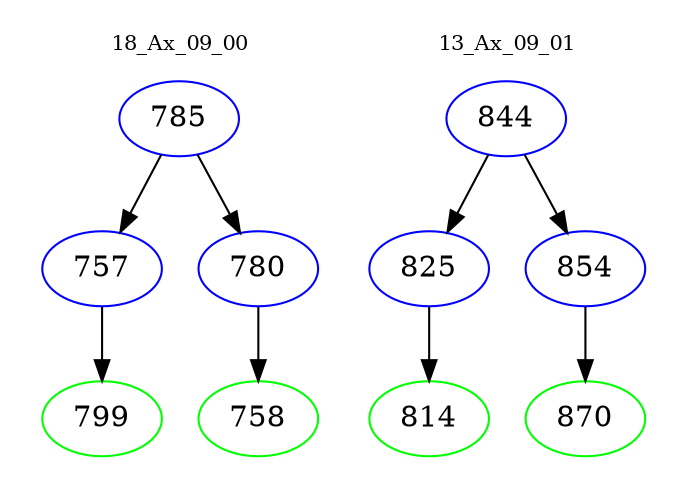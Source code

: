 digraph{
subgraph cluster_0 {
color = white
label = "18_Ax_09_00";
fontsize=10;
T0_785 [label="785", color="blue"]
T0_785 -> T0_757 [color="black"]
T0_757 [label="757", color="blue"]
T0_757 -> T0_799 [color="black"]
T0_799 [label="799", color="green"]
T0_785 -> T0_780 [color="black"]
T0_780 [label="780", color="blue"]
T0_780 -> T0_758 [color="black"]
T0_758 [label="758", color="green"]
}
subgraph cluster_1 {
color = white
label = "13_Ax_09_01";
fontsize=10;
T1_844 [label="844", color="blue"]
T1_844 -> T1_825 [color="black"]
T1_825 [label="825", color="blue"]
T1_825 -> T1_814 [color="black"]
T1_814 [label="814", color="green"]
T1_844 -> T1_854 [color="black"]
T1_854 [label="854", color="blue"]
T1_854 -> T1_870 [color="black"]
T1_870 [label="870", color="green"]
}
}
